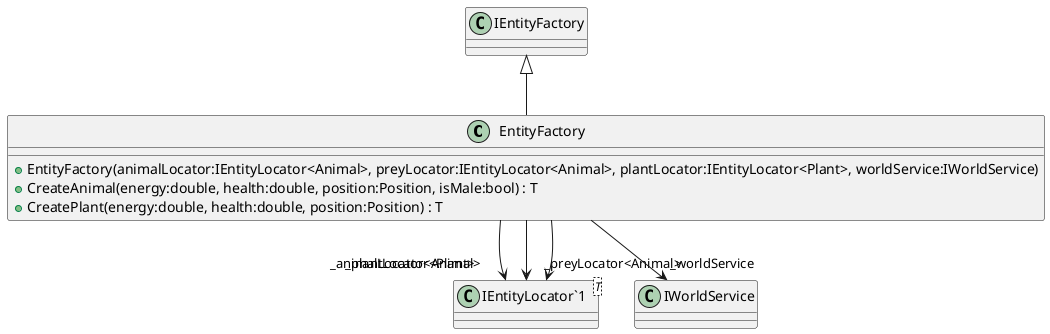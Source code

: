 @startuml
class EntityFactory {
    + EntityFactory(animalLocator:IEntityLocator<Animal>, preyLocator:IEntityLocator<Animal>, plantLocator:IEntityLocator<Plant>, worldService:IWorldService)
    + CreateAnimal(energy:double, health:double, position:Position, isMale:bool) : T
    + CreatePlant(energy:double, health:double, position:Position) : T
}
class "IEntityLocator`1"<T> {
}
IEntityFactory <|-- EntityFactory
EntityFactory --> "_animalLocator<Animal>" "IEntityLocator`1"
EntityFactory --> "_preyLocator<Animal>" "IEntityLocator`1"
EntityFactory --> "_plantLocator<Plant>" "IEntityLocator`1"
EntityFactory --> "_worldService" IWorldService
@enduml
